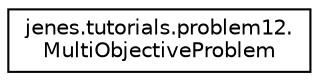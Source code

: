 digraph "Representación gráfica de la clase"
{
  edge [fontname="Helvetica",fontsize="10",labelfontname="Helvetica",labelfontsize="10"];
  node [fontname="Helvetica",fontsize="10",shape=record];
  rankdir="LR";
  Node1 [label="jenes.tutorials.problem12.\lMultiObjectiveProblem",height=0.2,width=0.4,color="black", fillcolor="white", style="filled",URL="$classjenes_1_1tutorials_1_1problem12_1_1_multi_objective_problem.html"];
}
